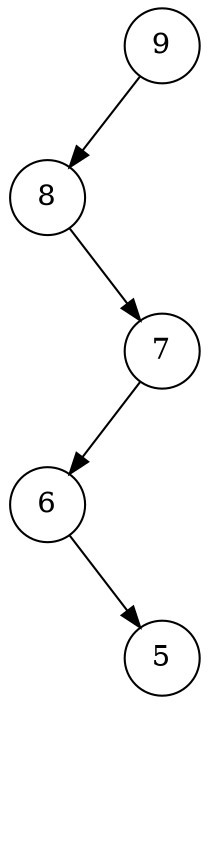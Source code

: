 digraph G {
20 [shape=circle, label="9"];
20->21;
_n2 [shape=circle, label="#", style=invis];
20->_n2 [style=invis, weight=10];
21 [shape=circle, label="8"];
_n4 [shape=circle, label="#", style=invis];
21->_n4 [style=invis, weight=10];
21->24;
24 [shape=circle, label="7"];
24->29;
_n6 [shape=circle, label="#", style=invis];
24->_n6 [style=invis, weight=10];
29 [shape=circle, label="6"];
_n8 [shape=circle, label="#", style=invis];
29->_n8 [style=invis, weight=10];
29->40;
40 [shape=circle, label="5"];
_n10 [shape=circle, label="#", style=invis];
40->_n10 [style=invis, weight=10];
}
